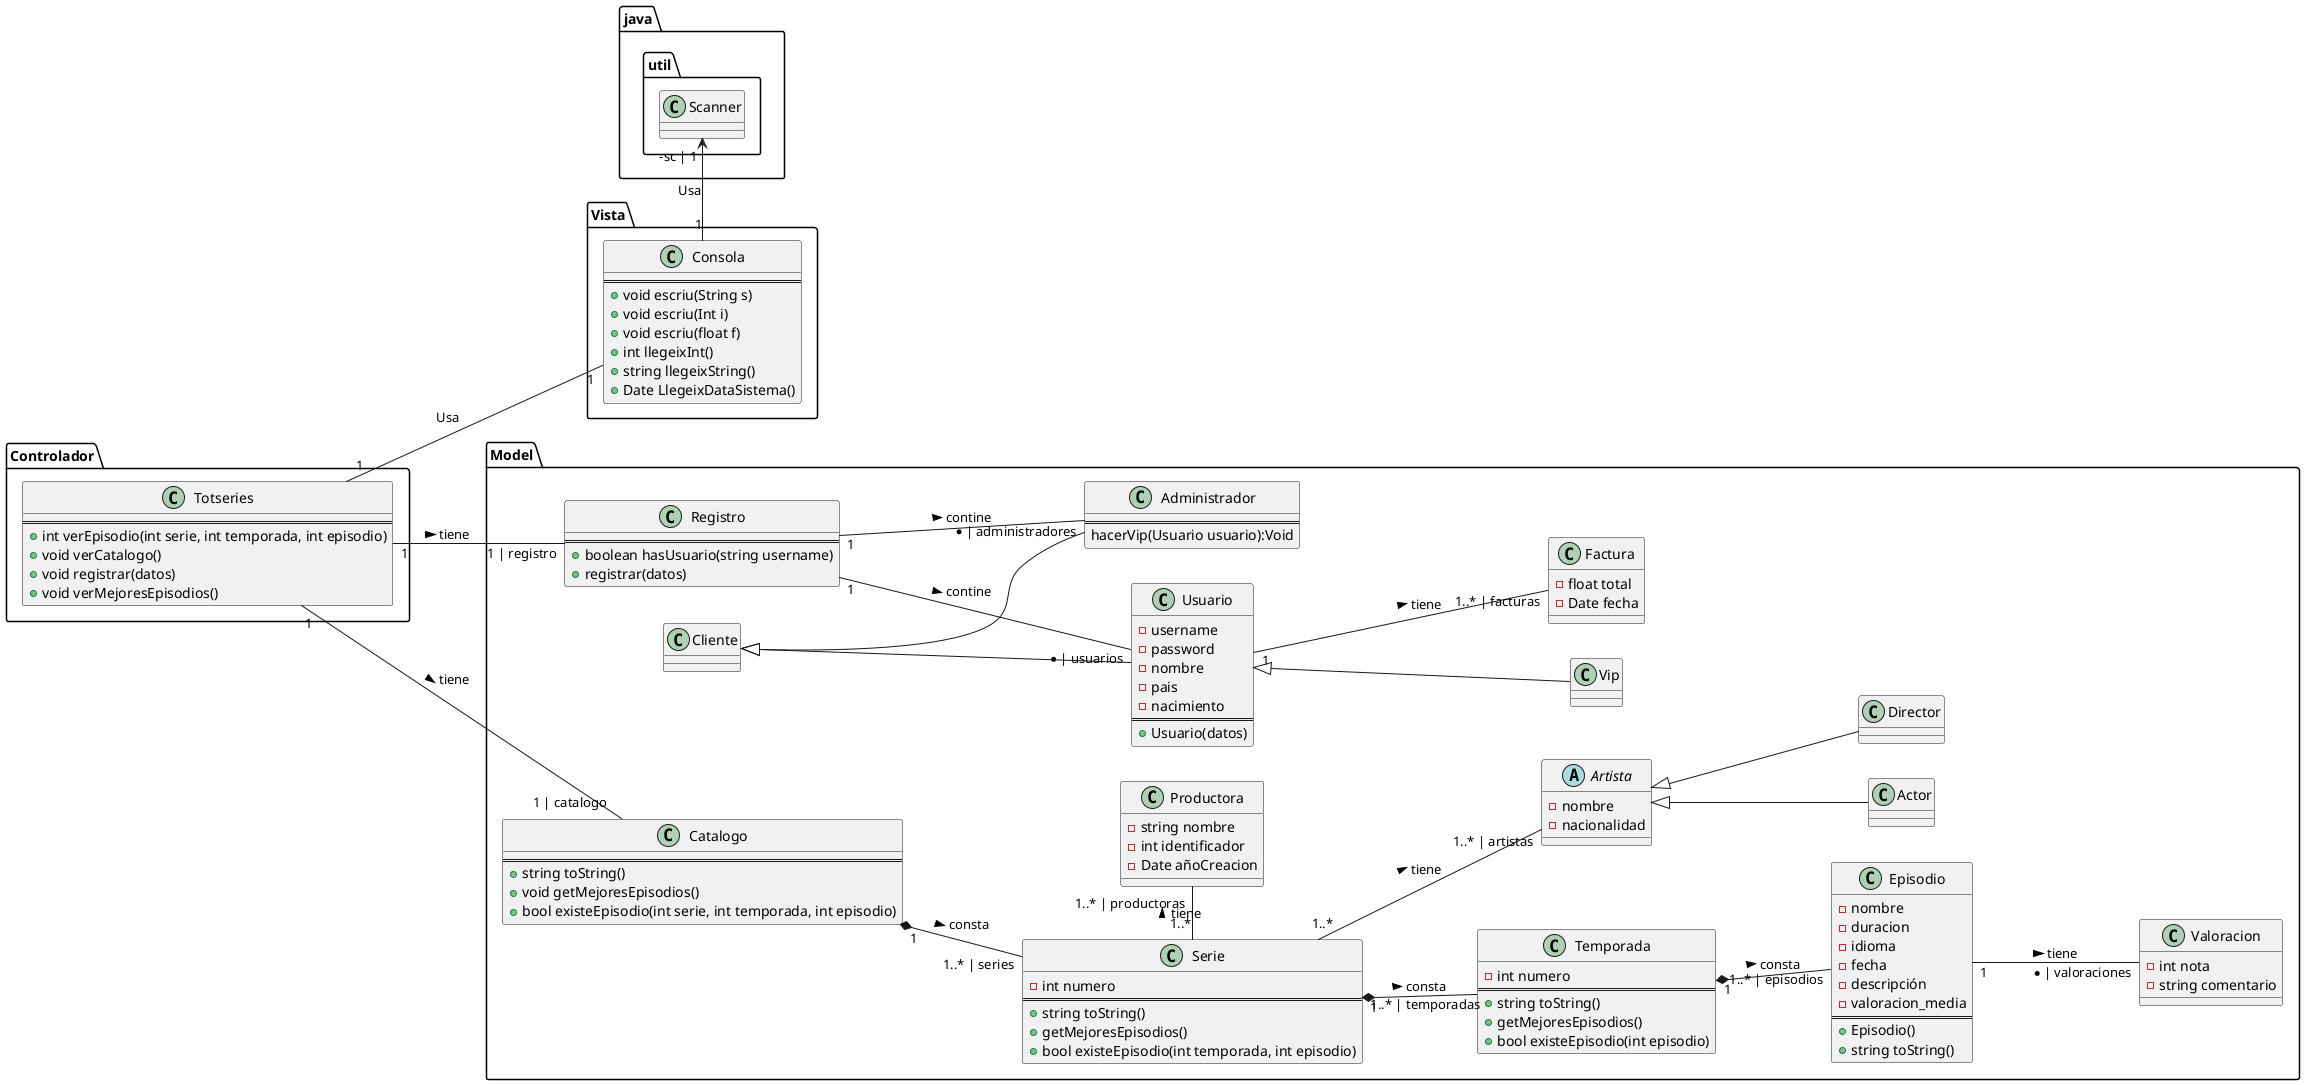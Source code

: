 @startuml

left to right direction

'title Diagrama de Dominio para TotSeries

namespace Controlador {
    class Totseries{
    ==
    +int verEpisodio(int serie, int temporada, int episodio)
    +void verCatalogo()
    +void registrar(datos)
    +void verMejoresEpisodios()
    }
    
}

namespace java.util {
    class Scanner
}

namespace Vista {
    class Consola{
    ==
    +void escriu(String s)
    +void escriu(Int i)
    +void escriu(float f)
    +int llegeixInt()
    +string llegeixString()
    +Date LlegeixDataSistema()
    }
}

namespace Model {

    
    class Registro{
    ==
    +boolean hasUsuario(string username)
    +registrar(datos)
    }

    class Cliente

    class Usuario {
        -username
        -password
        -nombre
        -pais
        -nacimiento
        ==
        +Usuario(datos)
    }
    
    
    class Vip
    class Administrador{
        ==
        hacerVip(Usuario usuario):Void
    }

    

    class Factura{
        -float total
        -Date fecha
    }
    
    class Catalogo{
        ==
        +string toString()
        +void getMejoresEpisodios()
        +bool existeEpisodio(int serie, int temporada, int episodio)
    }

    class Temporada{
        -int numero
        ==
        +string toString()
        +getMejoresEpisodios()
        +bool existeEpisodio(int episodio)
    }

    class Serie{
        -int numero
        ==
        +string toString()
        +getMejoresEpisodios()
        +bool existeEpisodio(int temporada, int episodio)
    }
    class Valoracion{
        -int nota
        -string comentario
    }
    
    class Episodio {
        -nombre
        -duracion
        -idioma
        -fecha
        -descripción
        -valoracion_media
        ==
        +Episodio()
        +string toString()
    }

    
    abstract class Artista {
        -nombre
        -nacionalidad
    }

    class Productora {
        -string nombre
        -int identificador
        -Date añoCreacion
    }

    class Actor
    class Director

    Usuario "1" -- "1..* | facturas" Factura : tiene >  
    Registro "1" -- "* | usuarios" Usuario : contine >
    Registro "1" -- "* | administradores" Administrador : contine >

    Cliente  <|-- Usuario
    Cliente  <|-- Administrador
    Usuario  <|-- Vip
    Artista  <|-- Actor
    Artista  <|-- Director

    Catalogo "1" *-- "1..* | series" Serie : consta >
    Serie "1" *-- "1..* | temporadas" Temporada : consta >
    Serie "1..*" -- "1..* | artistas" Artista : tiene >
    Serie "1..*" - "1..* | productoras" Productora : tiene >
    Temporada "1" *-- "1..* | episodios" Episodio : consta >
    Episodio "1" --- "* | valoraciones" Valoracion : tiene >

}

Controlador.Totseries "1" -- "1 | catalogo" Model.Catalogo : tiene >
Controlador.Totseries "1" -- "1 | registro" Model.Registro : tiene >
Controlador.Totseries "1" -- "1" Vista.Consola : Usa
java.util.Scanner "-sc | 1" <- "1" Vista.Consola : Usa 
@enduml
